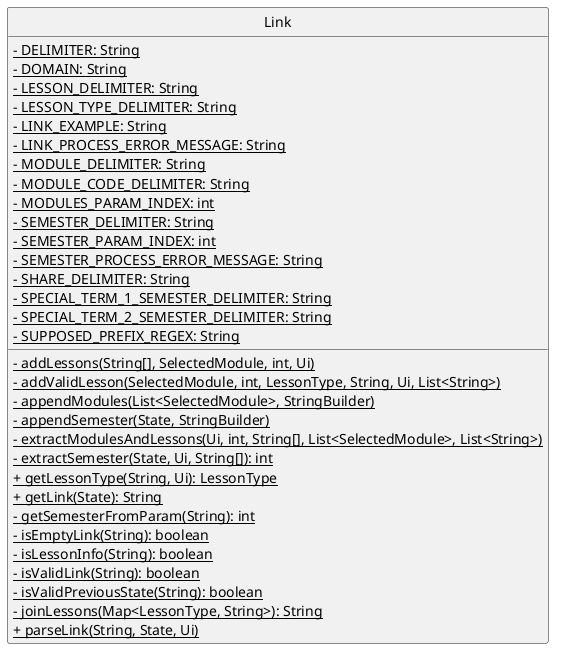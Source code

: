 @startuml
'https://plantuml.com/sequence-diagram
hide circle
skinparam classAttributeIconSize 0

class Link {
    <u>- DELIMITER: String
    <u>- DOMAIN: String
    <u>- LESSON_DELIMITER: String
    <u>- LESSON_TYPE_DELIMITER: String
    <u>- LINK_EXAMPLE: String
    <u>- LINK_PROCESS_ERROR_MESSAGE: String
    <u>- MODULE_DELIMITER: String
    <u>- MODULE_CODE_DELIMITER: String
    <u>- MODULES_PARAM_INDEX: int
    <u>- SEMESTER_DELIMITER: String
    <u>- SEMESTER_PARAM_INDEX: int
    <u>- SEMESTER_PROCESS_ERROR_MESSAGE: String
    <u>- SHARE_DELIMITER: String
    <u>- SPECIAL_TERM_1_SEMESTER_DELIMITER: String
    <u>- SPECIAL_TERM_2_SEMESTER_DELIMITER: String
    <u>- SUPPOSED_PREFIX_REGEX: String

    <u>- addLessons(String[], SelectedModule, int, Ui)
    <u>- addValidLesson(SelectedModule, int, LessonType, String, Ui, List<String>)
    <u>- appendModules(List<SelectedModule>, StringBuilder)
    <u>- appendSemester(State, StringBuilder)
    <u>- extractModulesAndLessons(Ui, int, String[], List<SelectedModule>, List<String>)
    <u>- extractSemester(State, Ui, String[]): int
    <u>+ getLessonType(String, Ui): LessonType
    <u>+ getLink(State): String
    <u>- getSemesterFromParam(String): int
    <u>- isEmptyLink(String): boolean
    <u>- isLessonInfo(String): boolean
    <u>- isValidLink(String): boolean
    <u>- isValidPreviousState(String): boolean
    <u>- joinLessons(Map<LessonType, String>): String
    <u>+ parseLink(String, State, Ui)
}
@enduml